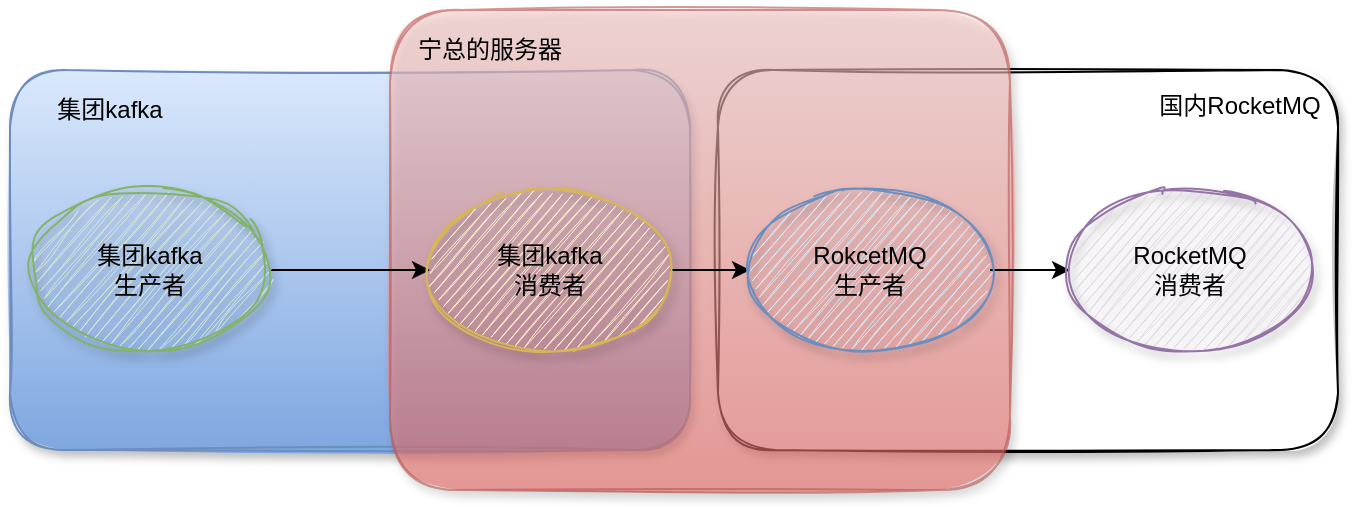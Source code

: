 <mxfile version="20.8.22" type="github">
  <diagram name="第 1 页" id="pXgnvezZV3tXyRKlgKGZ">
    <mxGraphModel dx="766" dy="392" grid="1" gridSize="10" guides="1" tooltips="1" connect="1" arrows="1" fold="1" page="1" pageScale="1" pageWidth="827" pageHeight="1169" math="0" shadow="0">
      <root>
        <mxCell id="0" />
        <mxCell id="1" parent="0" />
        <mxCell id="f0yqBQwWiQst3PoUjayr-10" value="" style="rounded=1;whiteSpace=wrap;html=1;shadow=1;sketch=1;gradientColor=none;" vertex="1" parent="1">
          <mxGeometry x="414" y="320" width="310" height="190" as="geometry" />
        </mxCell>
        <mxCell id="f0yqBQwWiQst3PoUjayr-8" value="" style="rounded=1;whiteSpace=wrap;html=1;shadow=1;sketch=1;gradientColor=#7ea6e0;fillColor=#dae8fc;strokeColor=#6c8ebf;" vertex="1" parent="1">
          <mxGeometry x="60" y="320" width="340" height="190" as="geometry" />
        </mxCell>
        <mxCell id="f0yqBQwWiQst3PoUjayr-16" value="" style="rounded=1;whiteSpace=wrap;html=1;shadow=1;sketch=1;gradientColor=#ea6b66;fillColor=#f8cecc;strokeColor=#b85450;opacity=60;" vertex="1" parent="1">
          <mxGeometry x="250" y="290" width="310" height="240" as="geometry" />
        </mxCell>
        <mxCell id="f0yqBQwWiQst3PoUjayr-21" style="edgeStyle=orthogonalEdgeStyle;rounded=0;orthogonalLoop=1;jettySize=auto;html=1;exitX=1;exitY=0.5;exitDx=0;exitDy=0;" edge="1" parent="1" source="f0yqBQwWiQst3PoUjayr-1" target="f0yqBQwWiQst3PoUjayr-2">
          <mxGeometry relative="1" as="geometry" />
        </mxCell>
        <mxCell id="f0yqBQwWiQst3PoUjayr-1" value="集团kafka&lt;br&gt;生产者" style="ellipse;whiteSpace=wrap;html=1;fillColor=#d5e8d4;strokeColor=#82b366;gradientColor=none;sketch=1;curveFitting=1;jiggle=2;shadow=1;" vertex="1" parent="1">
          <mxGeometry x="70" y="380" width="120" height="80" as="geometry" />
        </mxCell>
        <mxCell id="f0yqBQwWiQst3PoUjayr-22" style="edgeStyle=orthogonalEdgeStyle;rounded=0;orthogonalLoop=1;jettySize=auto;html=1;exitX=1;exitY=0.5;exitDx=0;exitDy=0;entryX=0;entryY=0.5;entryDx=0;entryDy=0;" edge="1" parent="1" source="f0yqBQwWiQst3PoUjayr-2" target="f0yqBQwWiQst3PoUjayr-3">
          <mxGeometry relative="1" as="geometry" />
        </mxCell>
        <mxCell id="f0yqBQwWiQst3PoUjayr-2" value="集团kafka&lt;br&gt;消费者" style="ellipse;whiteSpace=wrap;html=1;shadow=1;sketch=1;fillColor=#fff2cc;strokeColor=#d6b656;" vertex="1" parent="1">
          <mxGeometry x="270" y="380" width="120" height="80" as="geometry" />
        </mxCell>
        <mxCell id="f0yqBQwWiQst3PoUjayr-7" style="edgeStyle=orthogonalEdgeStyle;rounded=0;orthogonalLoop=1;jettySize=auto;html=1;" edge="1" parent="1" source="f0yqBQwWiQst3PoUjayr-3" target="f0yqBQwWiQst3PoUjayr-4">
          <mxGeometry relative="1" as="geometry" />
        </mxCell>
        <mxCell id="f0yqBQwWiQst3PoUjayr-3" value="RokcetMQ&lt;br&gt;生产者" style="ellipse;whiteSpace=wrap;html=1;shadow=1;sketch=1;fillColor=#dae8fc;strokeColor=#6c8ebf;" vertex="1" parent="1">
          <mxGeometry x="430" y="380" width="120" height="80" as="geometry" />
        </mxCell>
        <mxCell id="f0yqBQwWiQst3PoUjayr-4" value="RocketMQ&lt;br&gt;消费者" style="ellipse;whiteSpace=wrap;html=1;shadow=1;sketch=1;fillColor=#e1d5e7;strokeColor=#9673a6;" vertex="1" parent="1">
          <mxGeometry x="590" y="380" width="120" height="80" as="geometry" />
        </mxCell>
        <mxCell id="f0yqBQwWiQst3PoUjayr-9" value="集团kafka" style="text;html=1;strokeColor=none;fillColor=none;align=center;verticalAlign=middle;whiteSpace=wrap;rounded=0;" vertex="1" parent="1">
          <mxGeometry x="70" y="330" width="80" height="20" as="geometry" />
        </mxCell>
        <mxCell id="f0yqBQwWiQst3PoUjayr-11" value="国内RocketMQ" style="text;html=1;strokeColor=none;fillColor=none;align=center;verticalAlign=middle;whiteSpace=wrap;rounded=0;" vertex="1" parent="1">
          <mxGeometry x="630" y="325" width="90" height="25" as="geometry" />
        </mxCell>
        <mxCell id="f0yqBQwWiQst3PoUjayr-17" value="宁总的服务器" style="text;html=1;strokeColor=none;fillColor=none;align=center;verticalAlign=middle;whiteSpace=wrap;rounded=0;" vertex="1" parent="1">
          <mxGeometry x="260" y="300" width="80" height="20" as="geometry" />
        </mxCell>
      </root>
    </mxGraphModel>
  </diagram>
</mxfile>
